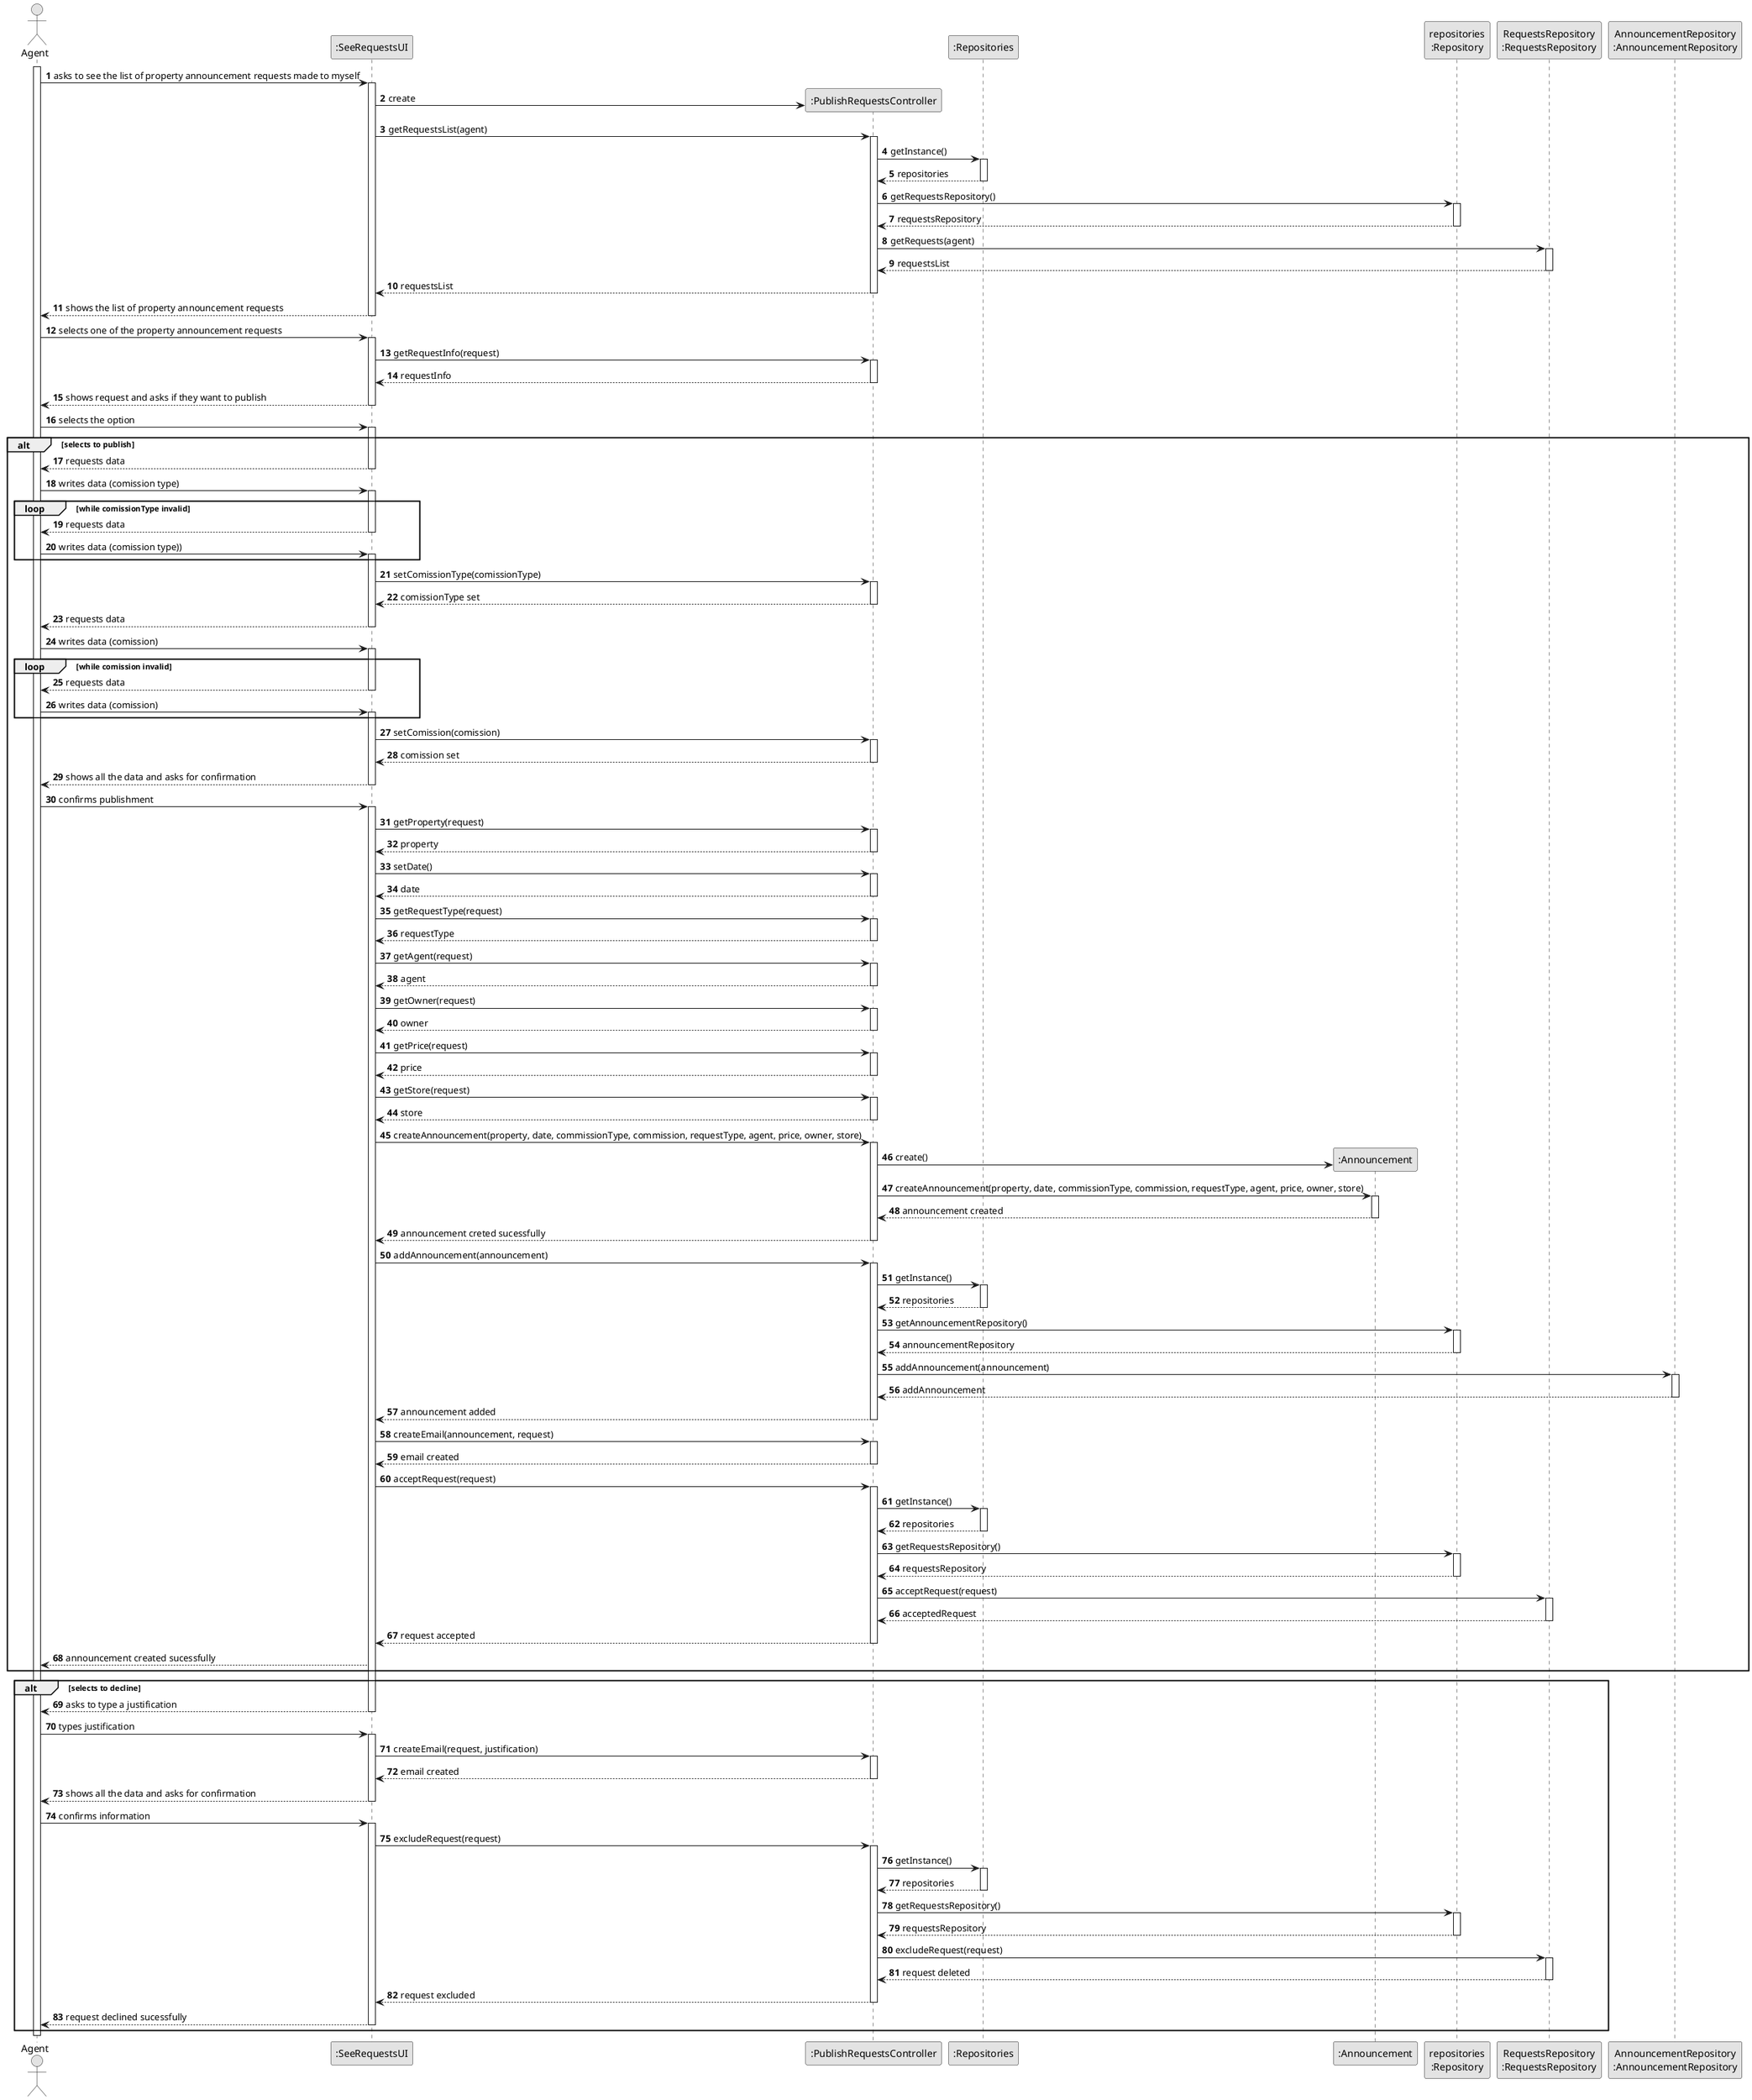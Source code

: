 
@startuml
skinparam monochrome true
skinparam packageStyle rectangle
skinparam shadowing false

autonumber

'hide footbox
actor "Agent" as AGENT
participant ":SeeRequestsUI" as UI
participant ":PublishRequestsController" as CTRL
participant ":Repositories" as REP
participant ":Announcement" as ANCMT
participant "repositories\n:Repository" as PLAT
participant "RequestsRepository\n:RequestsRepository" as RequestsREP
participant "AnnouncementRepository\n:AnnouncementRepository" as AnnouncementREP


activate AGENT

        AGENT -> UI : asks to see the list of property announcement requests made to myself

        activate UI

            create CTRL
            UI -> CTRL** : create

            UI -> CTRL : getRequestsList(agent)
            activate CTRL

                CTRL -> REP : getInstance()
                activate REP

                    REP --> CTRL: repositories
                deactivate REP

                CTRL -> PLAT : getRequestsRepository()
                activate PLAT

                    PLAT --> CTRL: requestsRepository
                deactivate PLAT

                CTRL -> RequestsREP : getRequests(agent)
                activate RequestsREP

                    RequestsREP --> CTRL : requestsList
                deactivate RequestsREP

                CTRL --> UI : requestsList
            deactivate CTRL

            UI --> AGENT : shows the list of property announcement requests
        deactivate UI

    AGENT -> UI : selects one of the property announcement requests
    activate UI
    UI -> CTRL : getRequestInfo(request)
    activate CTRL

    CTRL --> UI : requestInfo
    deactivate CTRL

        UI --> AGENT : shows request and asks if they want to publish
    deactivate UI

    AGENT -> UI : selects the option
    activate UI

    alt selects to publish


    UI --> AGENT : requests data
                deactivate UI

            AGENT -> UI : writes data (comission type)
            activate UI
            loop while comissionType invalid
                        UI --> AGENT : requests data
                       deactivate UI
                           AGENT -> UI : writes data (comission type))
        activate UI

                end loop
            UI -> CTRL : setComissionType(comissionType)
            activate CTRL

            CTRL --> UI : comissionType set
            deactivate CTRL
    UI --> AGENT : requests data
                deactivate UI

            AGENT -> UI : writes data (comission)
            activate UI
            loop while comission invalid
                        UI --> AGENT : requests data
                       deactivate UI
                           AGENT -> UI : writes data (comission)
        activate UI

                end loop
            UI -> CTRL : setComission(comission)
            activate CTRL

            CTRL --> UI : comission set
            deactivate CTRL
    UI --> AGENT : shows all the data and asks for confirmation
    deactivate UI
    AGENT -> UI : confirms publishment
    activate UI

    UI -> CTRL : getProperty(request)
    activate CTRL
    CTRL --> UI : property
    deactivate CTRL

    UI -> CTRL : setDate()
    activate CTRL
        CTRL --> UI : date
        deactivate CTRL

    UI -> CTRL : getRequestType(request)
        activate CTRL
        CTRL --> UI : requestType
        deactivate CTRL

    UI -> CTRL : getAgent(request)
        activate CTRL
        CTRL --> UI : agent
        deactivate CTRL

    UI -> CTRL : getOwner(request)
        activate CTRL
        CTRL --> UI : owner
        deactivate CTRL

        UI -> CTRL : getPrice(request)
            activate CTRL
            CTRL --> UI : price
            deactivate CTRL

            UI -> CTRL : getStore(request)
                activate CTRL
                CTRL --> UI : store
                deactivate CTRL

    UI -> CTRL : createAnnouncement(property, date, commissionType, commission, requestType, agent, price, owner, store)
    activate CTRL
    CTRL -> ANCMT** : create()
    CTRL -> ANCMT : createAnnouncement(property, date, commissionType, commission, requestType, agent, price, owner, store)
    activate ANCMT
    ANCMT --> CTRL : announcement created
    deactivate ANCMT


    CTRL --> UI : announcement creted sucessfully
    deactivate CTRL
    UI -> CTRL : addAnnouncement(announcement)
    activate CTRL
    CTRL -> REP : getInstance()
                    activate REP

                        REP --> CTRL: repositories
                    deactivate REP

                    CTRL -> PLAT : getAnnouncementRepository()
                    activate PLAT

                        PLAT --> CTRL: announcementRepository
                    deactivate PLAT

                    CTRL -> AnnouncementREP : addAnnouncement(announcement)
                    activate AnnouncementREP

                        AnnouncementREP --> CTRL : addAnnouncement
                    deactivate AnnouncementREP

                    CTRL --> UI : announcement added
                deactivate CTRL
                 UI -> CTRL : createEmail(announcement, request)
                 activate CTRL
                 CTRL --> UI : email created
          deactivate CTRL


          UI -> CTRL : acceptRequest(request)
                      activate CTRL

                          CTRL -> REP : getInstance()
                          activate REP

                              REP --> CTRL: repositories
                          deactivate REP

                          CTRL -> PLAT : getRequestsRepository()
                          activate PLAT

                              PLAT --> CTRL: requestsRepository
                          deactivate PLAT

                          CTRL -> RequestsREP : acceptRequest(request)
                          activate RequestsREP

                              RequestsREP --> CTRL : acceptedRequest
                          deactivate RequestsREP

                          CTRL --> UI : request accepted
                      deactivate CTRL




                 UI --> AGENT : announcement created sucessfully




    end alt

    alt selects to decline

    UI --> AGENT : asks to type a justification
    deactivate UI
    AGENT -> UI : types justification
    activate UI
    UI -> CTRL : createEmail(request, justification)
    activate CTRL
    CTRL --> UI : email created
    deactivate CTRL
    UI --> AGENT : shows all the data and asks for confirmation
    deactivate UI
    AGENT -> UI : confirms information
    activate UI
    UI -> CTRL : excludeRequest(request)
            activate CTRL

                CTRL -> REP : getInstance()
                activate REP

                    REP --> CTRL: repositories
                deactivate REP

                CTRL -> PLAT : getRequestsRepository()
                activate PLAT

                    PLAT --> CTRL: requestsRepository
                deactivate PLAT

                CTRL -> RequestsREP : excludeRequest(request)
                activate RequestsREP

                    RequestsREP --> CTRL : request deleted
                deactivate RequestsREP

                CTRL --> UI : request excluded
            deactivate CTRL
            UI --> AGENT : request declined sucessfully
            deactivate UI
    end alt













deactivate AGENT

@enduml